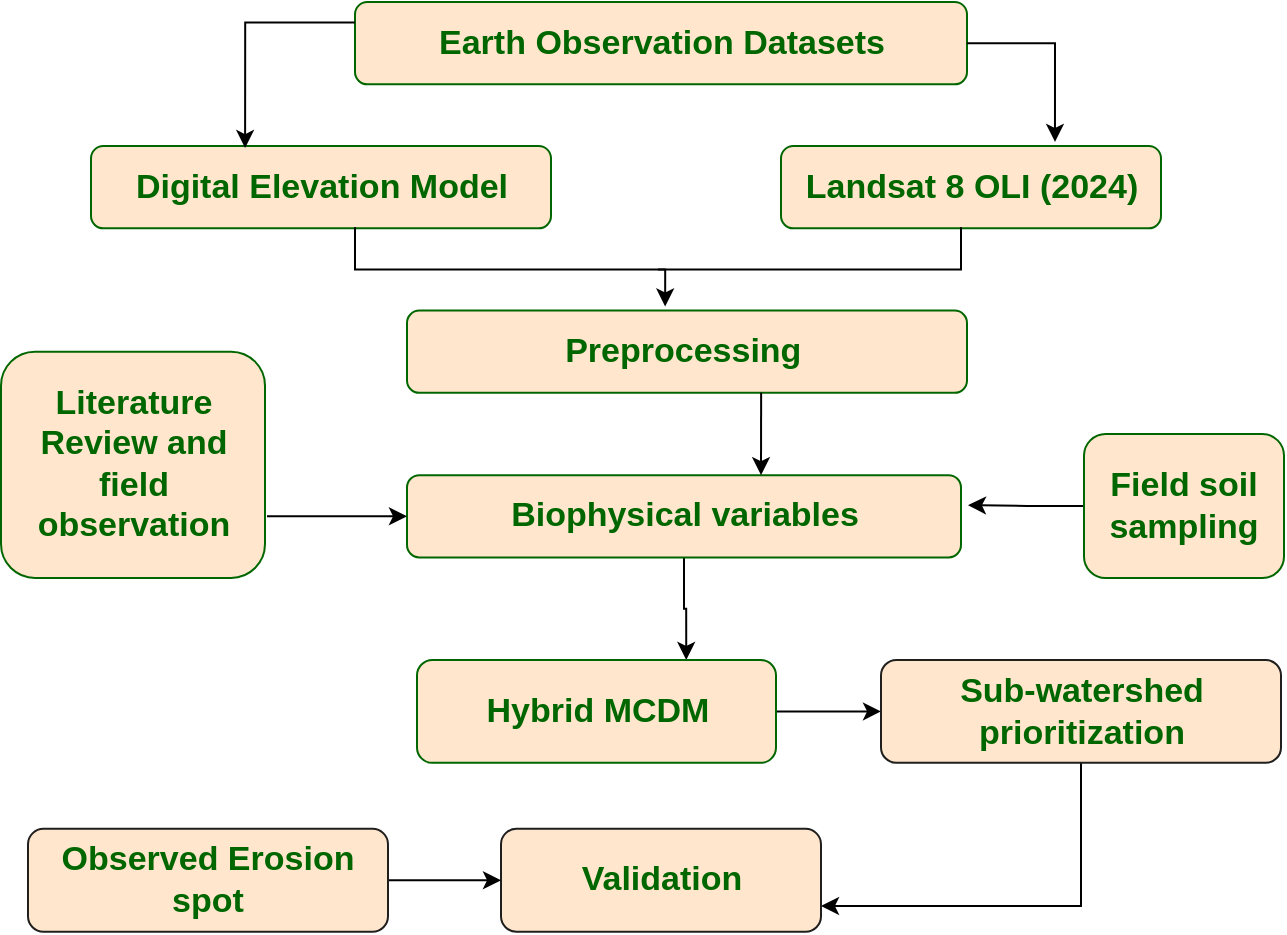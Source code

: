<mxfile version="28.2.0">
  <diagram name="Page-1" id="0Ct_4HmDfDPNk0Wp0GtH">
    <mxGraphModel dx="1453" dy="732" grid="1" gridSize="10" guides="1" tooltips="1" connect="1" arrows="1" fold="1" page="1" pageScale="1" pageWidth="827" pageHeight="1169" math="0" shadow="0">
      <root>
        <mxCell id="0" />
        <mxCell id="1" parent="0" />
        <mxCell id="97fQyQTaonyOlGrV8wAW-3" value="&lt;font style=&quot;color: rgb(0, 102, 0);&quot;&gt;Earth Observation Datasets&lt;/font&gt;" style="rounded=1;whiteSpace=wrap;html=1;fontStyle=1;fontSize=17;fillColor=#ffe6cc;strokeColor=light-dark(#006600,#996500);container=0;" parent="1" vertex="1">
          <mxGeometry x="263.5" y="120" width="306" height="41.143" as="geometry" />
        </mxCell>
        <mxCell id="97fQyQTaonyOlGrV8wAW-4" value="&lt;font style=&quot;font-size: 17px; color: rgb(0, 102, 0);&quot;&gt;Digital Elevation Model&lt;/font&gt;" style="rounded=1;whiteSpace=wrap;html=1;fillColor=#ffe6cc;strokeColor=#006600;fontStyle=1;container=0;" parent="1" vertex="1">
          <mxGeometry x="131.5" y="192" width="230" height="41.143" as="geometry" />
        </mxCell>
        <mxCell id="97fQyQTaonyOlGrV8wAW-5" value="&lt;font style=&quot;font-size: 17px; color: rgb(0, 102, 0);&quot;&gt;&lt;b&gt;Landsat 8 OLI (2024)&lt;/b&gt;&lt;/font&gt;" style="rounded=1;whiteSpace=wrap;html=1;fillColor=#ffe6cc;strokeColor=light-dark(#006600,#996500);container=0;" parent="1" vertex="1">
          <mxGeometry x="476.5" y="192" width="190" height="41.143" as="geometry" />
        </mxCell>
        <mxCell id="97fQyQTaonyOlGrV8wAW-6" value="&lt;font style=&quot;font-size: 17px; color: rgb(0, 102, 0);&quot;&gt;Preprocessing&amp;nbsp;&lt;/font&gt;" style="rounded=1;whiteSpace=wrap;html=1;fillColor=#ffe6cc;strokeColor=#006600;fontStyle=1;container=0;" parent="1" vertex="1">
          <mxGeometry x="289.5" y="274.286" width="280" height="41.143" as="geometry" />
        </mxCell>
        <mxCell id="-HJdwOIJw55SrF2Mo4e2-1" style="edgeStyle=orthogonalEdgeStyle;rounded=0;orthogonalLoop=1;jettySize=auto;html=1;exitX=0.5;exitY=1;exitDx=0;exitDy=0;entryX=0.75;entryY=0;entryDx=0;entryDy=0;" edge="1" parent="1" source="97fQyQTaonyOlGrV8wAW-7" target="97fQyQTaonyOlGrV8wAW-21">
          <mxGeometry relative="1" as="geometry" />
        </mxCell>
        <mxCell id="97fQyQTaonyOlGrV8wAW-7" value="&lt;font style=&quot;font-size: 17px; color: rgb(0, 102, 0);&quot;&gt;Biophysical variables&lt;/font&gt;" style="rounded=1;whiteSpace=wrap;html=1;fillColor=#ffe6cc;strokeColor=#006600;fontStyle=1;container=0;" parent="1" vertex="1">
          <mxGeometry x="289.5" y="356.571" width="277" height="41.143" as="geometry" />
        </mxCell>
        <mxCell id="97fQyQTaonyOlGrV8wAW-9" value="&lt;font style=&quot;font-size: 17px; color: rgb(0, 102, 0);&quot;&gt;Literature Review and field observation&lt;/font&gt;" style="rounded=1;whiteSpace=wrap;html=1;fillColor=#ffe6cc;strokeColor=#006600;fontStyle=1;container=0;" parent="1" vertex="1">
          <mxGeometry x="86.5" y="294.857" width="132" height="113.143" as="geometry" />
        </mxCell>
        <mxCell id="97fQyQTaonyOlGrV8wAW-52" style="edgeStyle=orthogonalEdgeStyle;rounded=0;orthogonalLoop=1;jettySize=auto;html=1;exitX=0;exitY=0.5;exitDx=0;exitDy=0;" parent="1" source="97fQyQTaonyOlGrV8wAW-15" edge="1">
          <mxGeometry relative="1" as="geometry">
            <mxPoint x="570.0" y="371.571" as="targetPoint" />
          </mxGeometry>
        </mxCell>
        <mxCell id="97fQyQTaonyOlGrV8wAW-15" value="&lt;font style=&quot;font-size: 17px; color: rgb(0, 102, 0);&quot;&gt;Field soil sampling&lt;/font&gt;" style="rounded=1;whiteSpace=wrap;html=1;fillColor=#ffe6cc;strokeColor=#006600;fontStyle=1;container=0;" parent="1" vertex="1">
          <mxGeometry x="628" y="336.003" width="100" height="72" as="geometry" />
        </mxCell>
        <mxCell id="97fQyQTaonyOlGrV8wAW-56" style="edgeStyle=orthogonalEdgeStyle;rounded=0;orthogonalLoop=1;jettySize=auto;html=1;exitX=1;exitY=0.5;exitDx=0;exitDy=0;entryX=0;entryY=0.5;entryDx=0;entryDy=0;" parent="1" source="97fQyQTaonyOlGrV8wAW-21" target="97fQyQTaonyOlGrV8wAW-28" edge="1">
          <mxGeometry relative="1" as="geometry" />
        </mxCell>
        <mxCell id="97fQyQTaonyOlGrV8wAW-21" value="&lt;font style=&quot;font-size: 17px; color: rgb(0, 102, 0);&quot;&gt;Hybrid MCDM&lt;/font&gt;" style="rounded=1;whiteSpace=wrap;html=1;fillColor=#ffe6cc;strokeColor=#006600;fontStyle=1;container=0;" parent="1" vertex="1">
          <mxGeometry x="294.5" y="449" width="179.5" height="51.43" as="geometry" />
        </mxCell>
        <mxCell id="97fQyQTaonyOlGrV8wAW-27" style="edgeStyle=orthogonalEdgeStyle;rounded=0;orthogonalLoop=1;jettySize=auto;html=1;exitX=0.5;exitY=1;exitDx=0;exitDy=0;entryX=1;entryY=0.75;entryDx=0;entryDy=0;" parent="1" source="97fQyQTaonyOlGrV8wAW-28" target="97fQyQTaonyOlGrV8wAW-29" edge="1">
          <mxGeometry relative="1" as="geometry" />
        </mxCell>
        <mxCell id="97fQyQTaonyOlGrV8wAW-28" value="&lt;font style=&quot;font-size: 17px; color: rgb(0, 102, 0);&quot;&gt;Sub-watershed prioritization&lt;/font&gt;" style="rounded=1;whiteSpace=wrap;html=1;fillColor=#ffe6cc;strokeColor=light-dark(#1f1f1e, #996500);fontStyle=1;container=0;" parent="1" vertex="1">
          <mxGeometry x="526.5" y="448.997" width="200" height="51.429" as="geometry" />
        </mxCell>
        <mxCell id="97fQyQTaonyOlGrV8wAW-29" value="&lt;font style=&quot;font-size: 17px; color: rgb(0, 102, 0);&quot;&gt;Validation&lt;/font&gt;" style="rounded=1;whiteSpace=wrap;html=1;fillColor=#ffe6cc;strokeColor=light-dark(#1f1f1e, #996500);fontStyle=1;container=0;" parent="1" vertex="1">
          <mxGeometry x="336.5" y="533.426" width="160" height="51.429" as="geometry" />
        </mxCell>
        <mxCell id="97fQyQTaonyOlGrV8wAW-30" style="edgeStyle=orthogonalEdgeStyle;rounded=0;orthogonalLoop=1;jettySize=auto;html=1;exitX=1;exitY=0.5;exitDx=0;exitDy=0;entryX=0;entryY=0.5;entryDx=0;entryDy=0;" parent="1" source="97fQyQTaonyOlGrV8wAW-31" target="97fQyQTaonyOlGrV8wAW-29" edge="1">
          <mxGeometry relative="1" as="geometry" />
        </mxCell>
        <mxCell id="97fQyQTaonyOlGrV8wAW-31" value="&lt;font color=&quot;#006600&quot;&gt;&lt;span style=&quot;font-size: 17px;&quot;&gt;Observed Erosion spot&lt;/span&gt;&lt;/font&gt;" style="rounded=1;whiteSpace=wrap;html=1;fillColor=#ffe6cc;strokeColor=light-dark(#1f1f1e, #996500);fontStyle=1;container=0;" parent="1" vertex="1">
          <mxGeometry x="100" y="533.43" width="180" height="51.43" as="geometry" />
        </mxCell>
        <mxCell id="97fQyQTaonyOlGrV8wAW-32" style="edgeStyle=orthogonalEdgeStyle;rounded=0;orthogonalLoop=1;jettySize=auto;html=1;exitX=0;exitY=0.25;exitDx=0;exitDy=0;entryX=0.335;entryY=0.025;entryDx=0;entryDy=0;entryPerimeter=0;" parent="1" source="97fQyQTaonyOlGrV8wAW-3" target="97fQyQTaonyOlGrV8wAW-4" edge="1">
          <mxGeometry relative="1" as="geometry" />
        </mxCell>
        <mxCell id="97fQyQTaonyOlGrV8wAW-33" style="edgeStyle=orthogonalEdgeStyle;rounded=0;orthogonalLoop=1;jettySize=auto;html=1;exitX=1;exitY=0.5;exitDx=0;exitDy=0;entryX=0.721;entryY=-0.05;entryDx=0;entryDy=0;entryPerimeter=0;" parent="1" source="97fQyQTaonyOlGrV8wAW-3" target="97fQyQTaonyOlGrV8wAW-5" edge="1">
          <mxGeometry relative="1" as="geometry" />
        </mxCell>
        <mxCell id="97fQyQTaonyOlGrV8wAW-34" value="" style="shape=partialRectangle;whiteSpace=wrap;html=1;bottom=1;right=1;left=1;top=0;fillColor=none;routingCenterX=-0.5;container=0;" parent="1" vertex="1">
          <mxGeometry x="263.5" y="233.143" width="303" height="20.571" as="geometry" />
        </mxCell>
        <mxCell id="97fQyQTaonyOlGrV8wAW-35" style="edgeStyle=orthogonalEdgeStyle;rounded=0;orthogonalLoop=1;jettySize=auto;html=1;exitX=0.5;exitY=1;exitDx=0;exitDy=0;entryX=0.461;entryY=-0.05;entryDx=0;entryDy=0;entryPerimeter=0;" parent="1" source="97fQyQTaonyOlGrV8wAW-34" target="97fQyQTaonyOlGrV8wAW-6" edge="1">
          <mxGeometry relative="1" as="geometry" />
        </mxCell>
        <mxCell id="97fQyQTaonyOlGrV8wAW-50" value="" style="endArrow=classic;html=1;rounded=0;exitX=0.451;exitY=1;exitDx=0;exitDy=0;exitPerimeter=0;" parent="1" edge="1">
          <mxGeometry width="50" height="50" relative="1" as="geometry">
            <mxPoint x="466.57" y="315.429" as="sourcePoint" />
            <mxPoint x="466.5" y="356.571" as="targetPoint" />
          </mxGeometry>
        </mxCell>
        <mxCell id="97fQyQTaonyOlGrV8wAW-51" value="" style="endArrow=classic;html=1;rounded=0;" parent="1" edge="1">
          <mxGeometry width="50" height="50" relative="1" as="geometry">
            <mxPoint x="219.5" y="377.139" as="sourcePoint" />
            <mxPoint x="289.5" y="377.139" as="targetPoint" />
          </mxGeometry>
        </mxCell>
      </root>
    </mxGraphModel>
  </diagram>
</mxfile>

